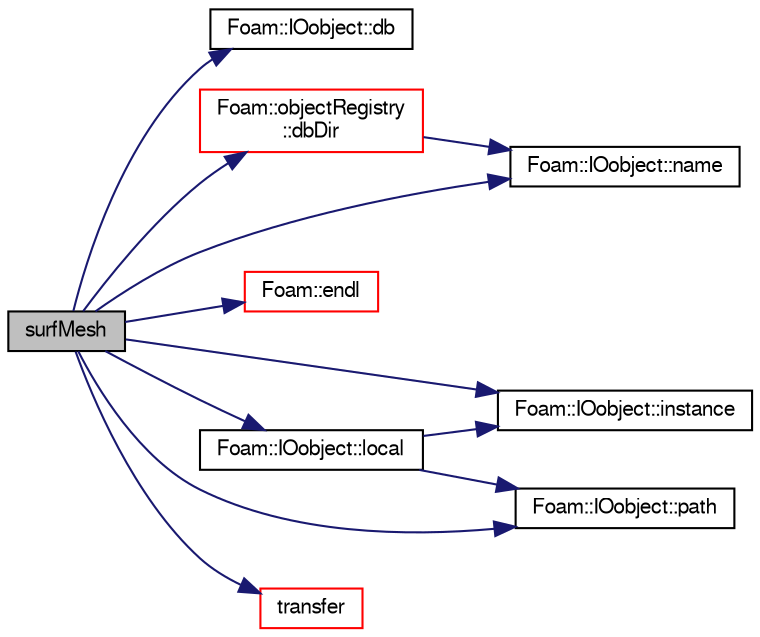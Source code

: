 digraph "surfMesh"
{
  bgcolor="transparent";
  edge [fontname="FreeSans",fontsize="10",labelfontname="FreeSans",labelfontsize="10"];
  node [fontname="FreeSans",fontsize="10",shape=record];
  rankdir="LR";
  Node4 [label="surfMesh",height=0.2,width=0.4,color="black", fillcolor="grey75", style="filled", fontcolor="black"];
  Node4 -> Node5 [color="midnightblue",fontsize="10",style="solid",fontname="FreeSans"];
  Node5 [label="Foam::IOobject::db",height=0.2,width=0.4,color="black",URL="$a26142.html#a65cc75d9f80b1df5c3184fb2274a97f1",tooltip="Return the local objectRegistry. "];
  Node4 -> Node6 [color="midnightblue",fontsize="10",style="solid",fontname="FreeSans"];
  Node6 [label="Foam::objectRegistry\l::dbDir",height=0.2,width=0.4,color="red",URL="$a26326.html#a9ecd132f79c64a2676e2ec906c864653",tooltip="Local directory path of this objectRegistry relative to the time. "];
  Node6 -> Node57 [color="midnightblue",fontsize="10",style="solid",fontname="FreeSans"];
  Node57 [label="Foam::IOobject::name",height=0.2,width=0.4,color="black",URL="$a26142.html#acc80e00a8ac919288fb55bd14cc88bf6",tooltip="Return name. "];
  Node4 -> Node16 [color="midnightblue",fontsize="10",style="solid",fontname="FreeSans"];
  Node16 [label="Foam::endl",height=0.2,width=0.4,color="red",URL="$a21124.html#a2db8fe02a0d3909e9351bb4275b23ce4",tooltip="Add newline and flush stream. "];
  Node4 -> Node113 [color="midnightblue",fontsize="10",style="solid",fontname="FreeSans"];
  Node113 [label="Foam::IOobject::instance",height=0.2,width=0.4,color="black",URL="$a26142.html#acac6de003b420b848571b5064e50ed89"];
  Node4 -> Node352 [color="midnightblue",fontsize="10",style="solid",fontname="FreeSans"];
  Node352 [label="Foam::IOobject::local",height=0.2,width=0.4,color="black",URL="$a26142.html#a039f37f5ce1cc861d53d1b24994e0832"];
  Node352 -> Node113 [color="midnightblue",fontsize="10",style="solid",fontname="FreeSans"];
  Node352 -> Node71 [color="midnightblue",fontsize="10",style="solid",fontname="FreeSans"];
  Node71 [label="Foam::IOobject::path",height=0.2,width=0.4,color="black",URL="$a26142.html#abe7b9078c8e7356c6131b70a8f729372",tooltip="Return complete path. "];
  Node4 -> Node57 [color="midnightblue",fontsize="10",style="solid",fontname="FreeSans"];
  Node4 -> Node71 [color="midnightblue",fontsize="10",style="solid",fontname="FreeSans"];
  Node4 -> Node353 [color="midnightblue",fontsize="10",style="solid",fontname="FreeSans"];
  Node353 [label="transfer",height=0.2,width=0.4,color="red",URL="$a29702.html#a1cf9d5f3c7951e7e25eaa3408383d261",tooltip="Transfer the contents of the argument and annul the argument. "];
}
